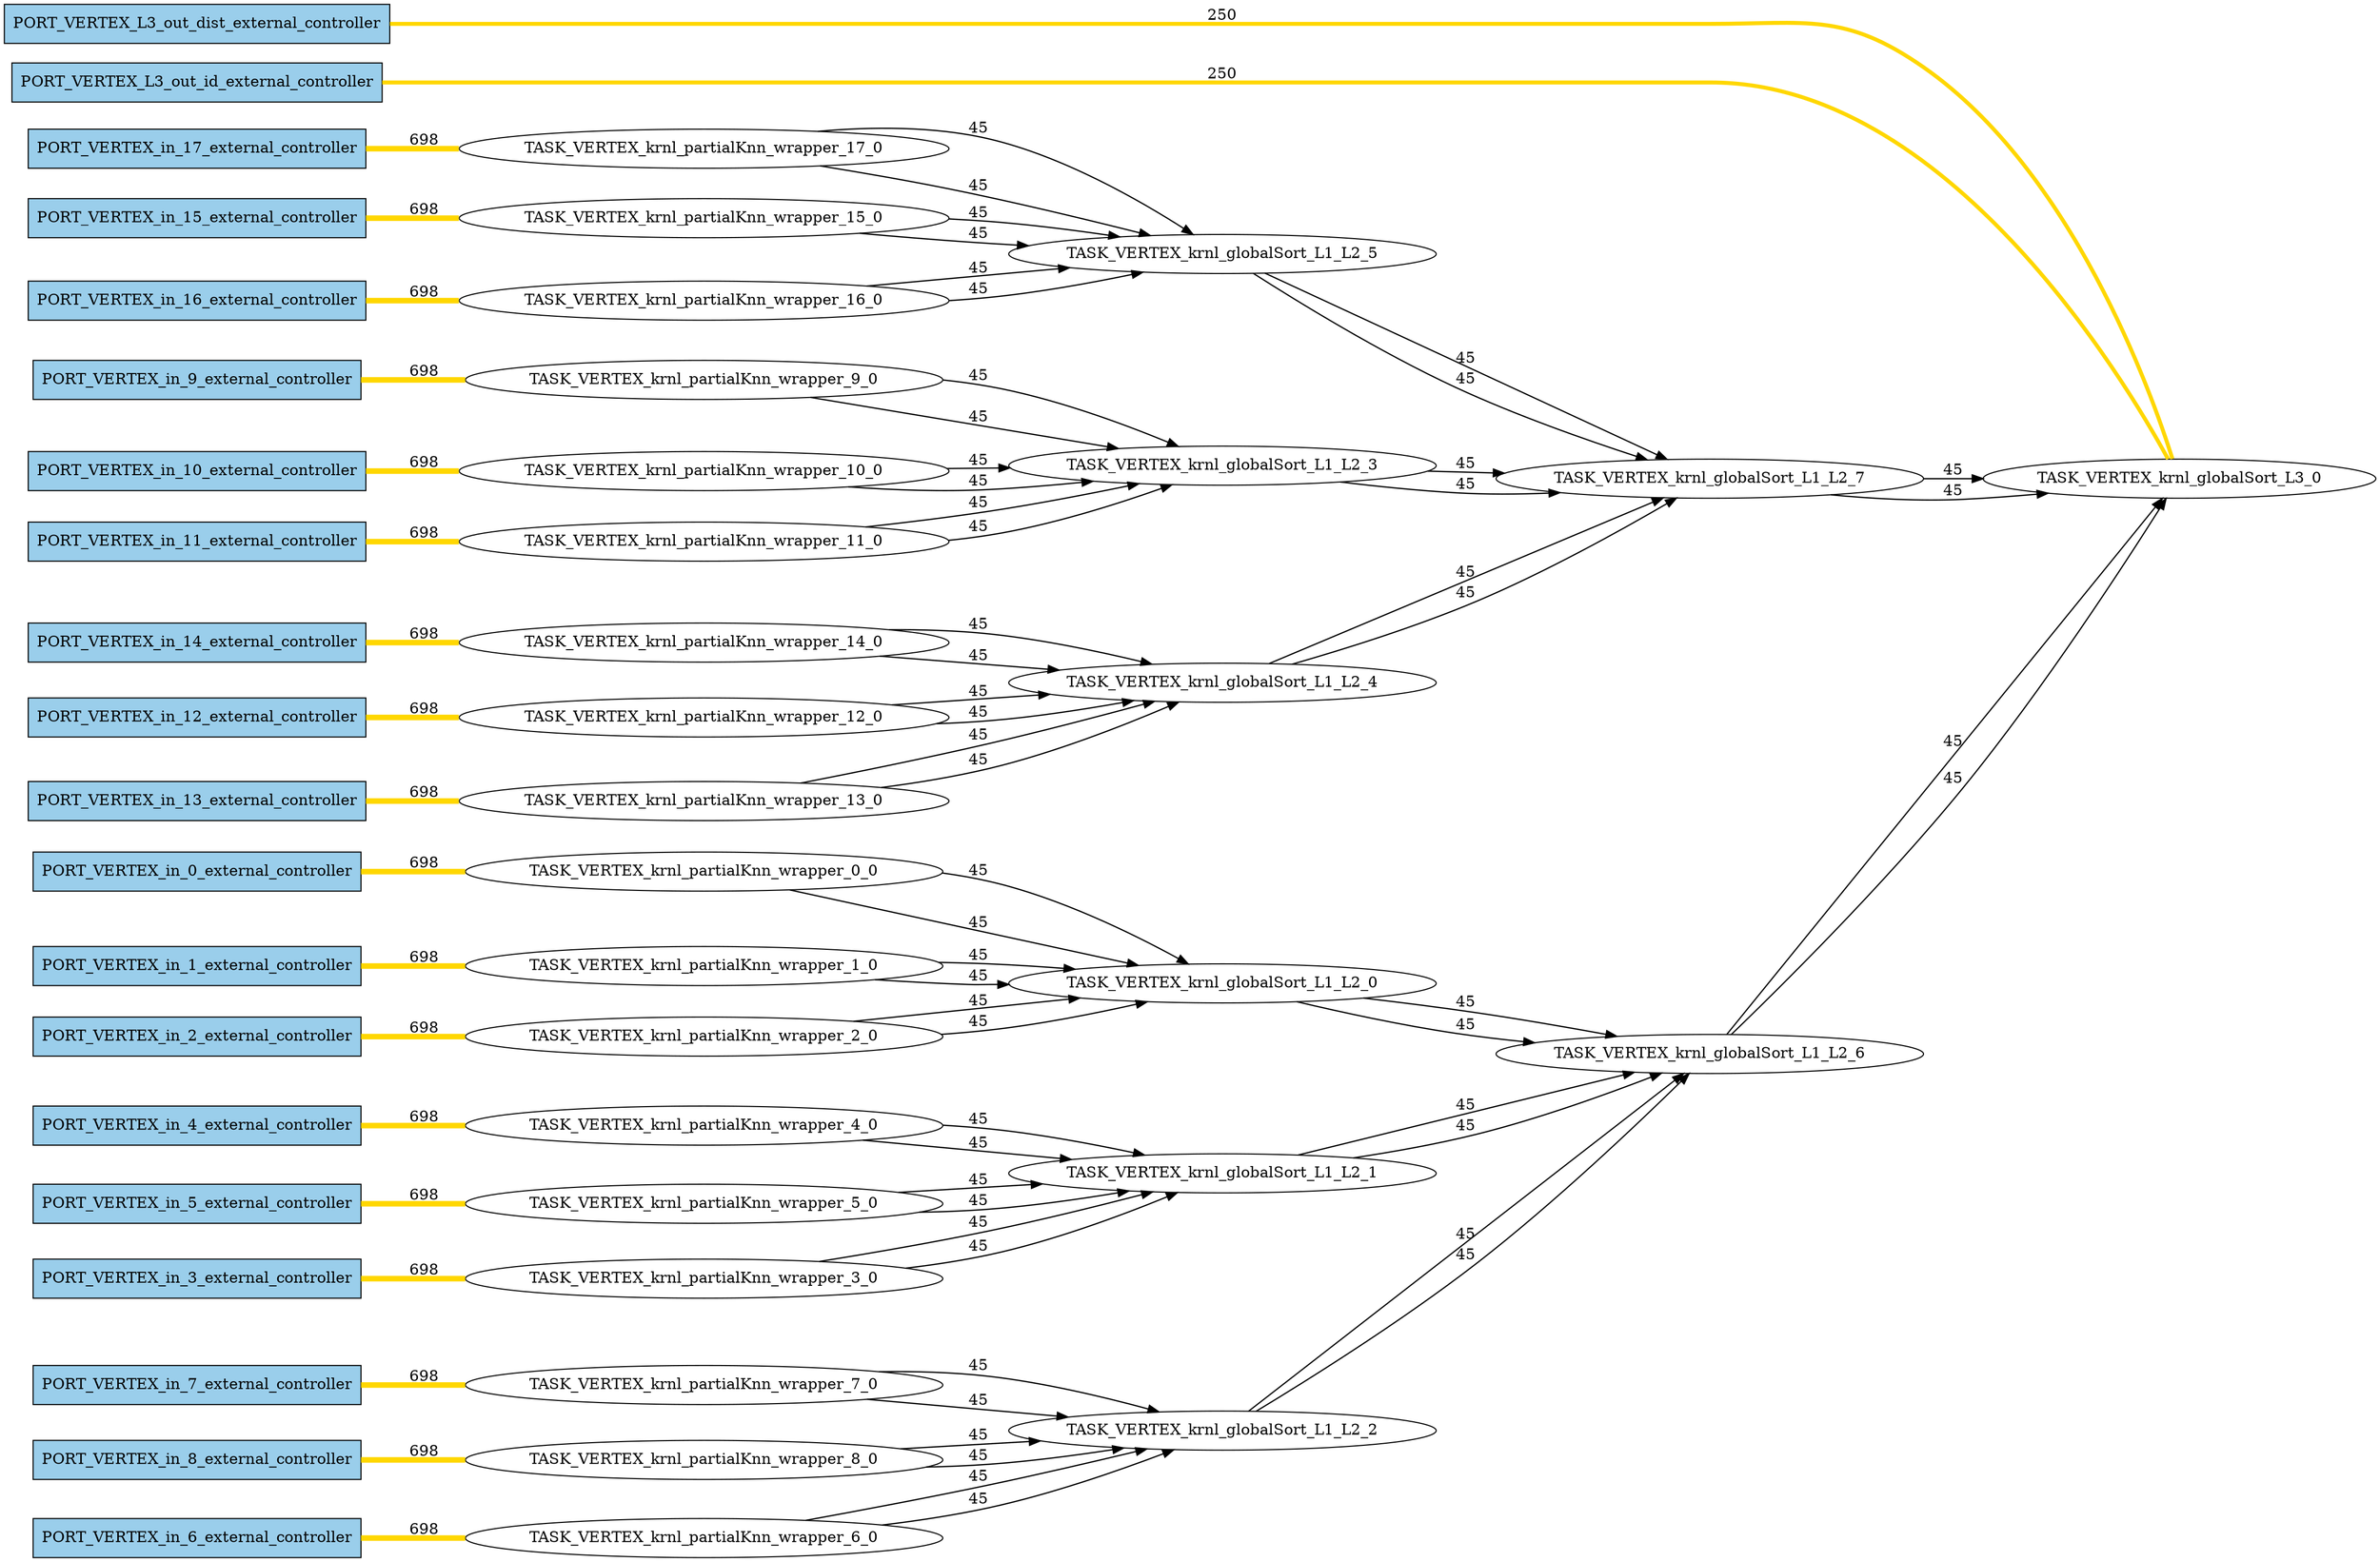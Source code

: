 digraph {
  rankdir="LR";
  {
    rank = same;
    "PORT_VERTEX_in_0_external_controller" [style=filled, shape=rectangular, fillcolor="#9ACEEB"]
    "PORT_VERTEX_in_1_external_controller" [style=filled, shape=rectangular, fillcolor="#9ACEEB"]
    "PORT_VERTEX_in_2_external_controller" [style=filled, shape=rectangular, fillcolor="#9ACEEB"]
    "PORT_VERTEX_in_3_external_controller" [style=filled, shape=rectangular, fillcolor="#9ACEEB"]
    "PORT_VERTEX_in_4_external_controller" [style=filled, shape=rectangular, fillcolor="#9ACEEB"]
    "PORT_VERTEX_in_5_external_controller" [style=filled, shape=rectangular, fillcolor="#9ACEEB"]
    "PORT_VERTEX_in_6_external_controller" [style=filled, shape=rectangular, fillcolor="#9ACEEB"]
    "PORT_VERTEX_in_7_external_controller" [style=filled, shape=rectangular, fillcolor="#9ACEEB"]
    "PORT_VERTEX_in_8_external_controller" [style=filled, shape=rectangular, fillcolor="#9ACEEB"]
    "PORT_VERTEX_in_9_external_controller" [style=filled, shape=rectangular, fillcolor="#9ACEEB"]
    "PORT_VERTEX_in_10_external_controller" [style=filled, shape=rectangular, fillcolor="#9ACEEB"]
    "PORT_VERTEX_in_11_external_controller" [style=filled, shape=rectangular, fillcolor="#9ACEEB"]
    "PORT_VERTEX_in_12_external_controller" [style=filled, shape=rectangular, fillcolor="#9ACEEB"]
    "PORT_VERTEX_in_13_external_controller" [style=filled, shape=rectangular, fillcolor="#9ACEEB"]
    "PORT_VERTEX_in_14_external_controller" [style=filled, shape=rectangular, fillcolor="#9ACEEB"]
    "PORT_VERTEX_in_15_external_controller" [style=filled, shape=rectangular, fillcolor="#9ACEEB"]
    "PORT_VERTEX_in_16_external_controller" [style=filled, shape=rectangular, fillcolor="#9ACEEB"]
    "PORT_VERTEX_in_17_external_controller" [style=filled, shape=rectangular, fillcolor="#9ACEEB"]
    "PORT_VERTEX_L3_out_dist_external_controller" [style=filled, shape=rectangular, fillcolor="#9ACEEB"]
    "PORT_VERTEX_L3_out_id_external_controller" [style=filled, shape=rectangular, fillcolor="#9ACEEB"]
  }

  "TASK_VERTEX_krnl_globalSort_L1_L2_0" -> "TASK_VERTEX_krnl_globalSort_L1_L2_6" [penwidth=1.1699250014423124, label=45]
  "TASK_VERTEX_krnl_globalSort_L1_L2_1" -> "TASK_VERTEX_krnl_globalSort_L1_L2_6" [penwidth=1.1699250014423124, label=45]
  "TASK_VERTEX_krnl_globalSort_L1_L2_2" -> "TASK_VERTEX_krnl_globalSort_L1_L2_6" [penwidth=1.1699250014423124, label=45]
  "TASK_VERTEX_krnl_globalSort_L1_L2_3" -> "TASK_VERTEX_krnl_globalSort_L1_L2_7" [penwidth=1.1699250014423124, label=45]
  "TASK_VERTEX_krnl_globalSort_L1_L2_4" -> "TASK_VERTEX_krnl_globalSort_L1_L2_7" [penwidth=1.1699250014423124, label=45]
  "TASK_VERTEX_krnl_globalSort_L1_L2_5" -> "TASK_VERTEX_krnl_globalSort_L1_L2_7" [penwidth=1.1699250014423124, label=45]
  "TASK_VERTEX_krnl_globalSort_L1_L2_0" -> "TASK_VERTEX_krnl_globalSort_L1_L2_6" [penwidth=1.1699250014423124, label=45]
  "TASK_VERTEX_krnl_globalSort_L1_L2_1" -> "TASK_VERTEX_krnl_globalSort_L1_L2_6" [penwidth=1.1699250014423124, label=45]
  "TASK_VERTEX_krnl_globalSort_L1_L2_2" -> "TASK_VERTEX_krnl_globalSort_L1_L2_6" [penwidth=1.1699250014423124, label=45]
  "TASK_VERTEX_krnl_globalSort_L1_L2_3" -> "TASK_VERTEX_krnl_globalSort_L1_L2_7" [penwidth=1.1699250014423124, label=45]
  "TASK_VERTEX_krnl_globalSort_L1_L2_4" -> "TASK_VERTEX_krnl_globalSort_L1_L2_7" [penwidth=1.1699250014423124, label=45]
  "TASK_VERTEX_krnl_globalSort_L1_L2_5" -> "TASK_VERTEX_krnl_globalSort_L1_L2_7" [penwidth=1.1699250014423124, label=45]
  "TASK_VERTEX_krnl_globalSort_L1_L2_6" -> "TASK_VERTEX_krnl_globalSort_L3_0" [penwidth=1.1699250014423124, label=45]
  "TASK_VERTEX_krnl_globalSort_L1_L2_7" -> "TASK_VERTEX_krnl_globalSort_L3_0" [penwidth=1.1699250014423124, label=45]
  "TASK_VERTEX_krnl_globalSort_L1_L2_6" -> "TASK_VERTEX_krnl_globalSort_L3_0" [penwidth=1.1699250014423124, label=45]
  "TASK_VERTEX_krnl_globalSort_L1_L2_7" -> "TASK_VERTEX_krnl_globalSort_L3_0" [penwidth=1.1699250014423124, label=45]
  "TASK_VERTEX_krnl_partialKnn_wrapper_0_0" -> "TASK_VERTEX_krnl_globalSort_L1_L2_0" [penwidth=1.1699250014423124, label=45]
  "TASK_VERTEX_krnl_partialKnn_wrapper_10_0" -> "TASK_VERTEX_krnl_globalSort_L1_L2_3" [penwidth=1.1699250014423124, label=45]
  "TASK_VERTEX_krnl_partialKnn_wrapper_11_0" -> "TASK_VERTEX_krnl_globalSort_L1_L2_3" [penwidth=1.1699250014423124, label=45]
  "TASK_VERTEX_krnl_partialKnn_wrapper_12_0" -> "TASK_VERTEX_krnl_globalSort_L1_L2_4" [penwidth=1.1699250014423124, label=45]
  "TASK_VERTEX_krnl_partialKnn_wrapper_13_0" -> "TASK_VERTEX_krnl_globalSort_L1_L2_4" [penwidth=1.1699250014423124, label=45]
  "TASK_VERTEX_krnl_partialKnn_wrapper_14_0" -> "TASK_VERTEX_krnl_globalSort_L1_L2_4" [penwidth=1.1699250014423124, label=45]
  "TASK_VERTEX_krnl_partialKnn_wrapper_15_0" -> "TASK_VERTEX_krnl_globalSort_L1_L2_5" [penwidth=1.1699250014423124, label=45]
  "TASK_VERTEX_krnl_partialKnn_wrapper_16_0" -> "TASK_VERTEX_krnl_globalSort_L1_L2_5" [penwidth=1.1699250014423124, label=45]
  "TASK_VERTEX_krnl_partialKnn_wrapper_17_0" -> "TASK_VERTEX_krnl_globalSort_L1_L2_5" [penwidth=1.1699250014423124, label=45]
  "TASK_VERTEX_krnl_partialKnn_wrapper_1_0" -> "TASK_VERTEX_krnl_globalSort_L1_L2_0" [penwidth=1.1699250014423124, label=45]
  "TASK_VERTEX_krnl_partialKnn_wrapper_2_0" -> "TASK_VERTEX_krnl_globalSort_L1_L2_0" [penwidth=1.1699250014423124, label=45]
  "TASK_VERTEX_krnl_partialKnn_wrapper_3_0" -> "TASK_VERTEX_krnl_globalSort_L1_L2_1" [penwidth=1.1699250014423124, label=45]
  "TASK_VERTEX_krnl_partialKnn_wrapper_4_0" -> "TASK_VERTEX_krnl_globalSort_L1_L2_1" [penwidth=1.1699250014423124, label=45]
  "TASK_VERTEX_krnl_partialKnn_wrapper_5_0" -> "TASK_VERTEX_krnl_globalSort_L1_L2_1" [penwidth=1.1699250014423124, label=45]
  "TASK_VERTEX_krnl_partialKnn_wrapper_6_0" -> "TASK_VERTEX_krnl_globalSort_L1_L2_2" [penwidth=1.1699250014423124, label=45]
  "TASK_VERTEX_krnl_partialKnn_wrapper_7_0" -> "TASK_VERTEX_krnl_globalSort_L1_L2_2" [penwidth=1.1699250014423124, label=45]
  "TASK_VERTEX_krnl_partialKnn_wrapper_8_0" -> "TASK_VERTEX_krnl_globalSort_L1_L2_2" [penwidth=1.1699250014423124, label=45]
  "TASK_VERTEX_krnl_partialKnn_wrapper_9_0" -> "TASK_VERTEX_krnl_globalSort_L1_L2_3" [penwidth=1.1699250014423124, label=45]
  "TASK_VERTEX_krnl_partialKnn_wrapper_0_0" -> "TASK_VERTEX_krnl_globalSort_L1_L2_0" [penwidth=1.1699250014423124, label=45]
  "TASK_VERTEX_krnl_partialKnn_wrapper_10_0" -> "TASK_VERTEX_krnl_globalSort_L1_L2_3" [penwidth=1.1699250014423124, label=45]
  "TASK_VERTEX_krnl_partialKnn_wrapper_11_0" -> "TASK_VERTEX_krnl_globalSort_L1_L2_3" [penwidth=1.1699250014423124, label=45]
  "TASK_VERTEX_krnl_partialKnn_wrapper_12_0" -> "TASK_VERTEX_krnl_globalSort_L1_L2_4" [penwidth=1.1699250014423124, label=45]
  "TASK_VERTEX_krnl_partialKnn_wrapper_13_0" -> "TASK_VERTEX_krnl_globalSort_L1_L2_4" [penwidth=1.1699250014423124, label=45]
  "TASK_VERTEX_krnl_partialKnn_wrapper_14_0" -> "TASK_VERTEX_krnl_globalSort_L1_L2_4" [penwidth=1.1699250014423124, label=45]
  "TASK_VERTEX_krnl_partialKnn_wrapper_15_0" -> "TASK_VERTEX_krnl_globalSort_L1_L2_5" [penwidth=1.1699250014423124, label=45]
  "TASK_VERTEX_krnl_partialKnn_wrapper_16_0" -> "TASK_VERTEX_krnl_globalSort_L1_L2_5" [penwidth=1.1699250014423124, label=45]
  "TASK_VERTEX_krnl_partialKnn_wrapper_17_0" -> "TASK_VERTEX_krnl_globalSort_L1_L2_5" [penwidth=1.1699250014423124, label=45]
  "TASK_VERTEX_krnl_partialKnn_wrapper_1_0" -> "TASK_VERTEX_krnl_globalSort_L1_L2_0" [penwidth=1.1699250014423124, label=45]
  "TASK_VERTEX_krnl_partialKnn_wrapper_2_0" -> "TASK_VERTEX_krnl_globalSort_L1_L2_0" [penwidth=1.1699250014423124, label=45]
  "TASK_VERTEX_krnl_partialKnn_wrapper_3_0" -> "TASK_VERTEX_krnl_globalSort_L1_L2_1" [penwidth=1.1699250014423124, label=45]
  "TASK_VERTEX_krnl_partialKnn_wrapper_4_0" -> "TASK_VERTEX_krnl_globalSort_L1_L2_1" [penwidth=1.1699250014423124, label=45]
  "TASK_VERTEX_krnl_partialKnn_wrapper_5_0" -> "TASK_VERTEX_krnl_globalSort_L1_L2_1" [penwidth=1.1699250014423124, label=45]
  "TASK_VERTEX_krnl_partialKnn_wrapper_6_0" -> "TASK_VERTEX_krnl_globalSort_L1_L2_2" [penwidth=1.1699250014423124, label=45]
  "TASK_VERTEX_krnl_partialKnn_wrapper_7_0" -> "TASK_VERTEX_krnl_globalSort_L1_L2_2" [penwidth=1.1699250014423124, label=45]
  "TASK_VERTEX_krnl_partialKnn_wrapper_8_0" -> "TASK_VERTEX_krnl_globalSort_L1_L2_2" [penwidth=1.1699250014423124, label=45]
  "TASK_VERTEX_krnl_partialKnn_wrapper_9_0" -> "TASK_VERTEX_krnl_globalSort_L1_L2_3" [penwidth=1.1699250014423124, label=45]
  "PORT_VERTEX_L3_out_dist_external_controller" -> "TASK_VERTEX_krnl_globalSort_L3_0" [dir=none, penwidth=3.6438561897747253, color=gold, label=250	]
  "PORT_VERTEX_L3_out_id_external_controller" -> "TASK_VERTEX_krnl_globalSort_L3_0" [dir=none, penwidth=3.6438561897747253, color=gold, label=250	]
  "PORT_VERTEX_in_0_external_controller" -> "TASK_VERTEX_krnl_partialKnn_wrapper_0_0" [dir=none, penwidth=5.12515513132229, color=gold, label=698	]
  "PORT_VERTEX_in_1_external_controller" -> "TASK_VERTEX_krnl_partialKnn_wrapper_1_0" [dir=none, penwidth=5.12515513132229, color=gold, label=698	]
  "PORT_VERTEX_in_10_external_controller" -> "TASK_VERTEX_krnl_partialKnn_wrapper_10_0" [dir=none, penwidth=5.12515513132229, color=gold, label=698	]
  "PORT_VERTEX_in_11_external_controller" -> "TASK_VERTEX_krnl_partialKnn_wrapper_11_0" [dir=none, penwidth=5.12515513132229, color=gold, label=698	]
  "PORT_VERTEX_in_12_external_controller" -> "TASK_VERTEX_krnl_partialKnn_wrapper_12_0" [dir=none, penwidth=5.12515513132229, color=gold, label=698	]
  "PORT_VERTEX_in_13_external_controller" -> "TASK_VERTEX_krnl_partialKnn_wrapper_13_0" [dir=none, penwidth=5.12515513132229, color=gold, label=698	]
  "PORT_VERTEX_in_14_external_controller" -> "TASK_VERTEX_krnl_partialKnn_wrapper_14_0" [dir=none, penwidth=5.12515513132229, color=gold, label=698	]
  "PORT_VERTEX_in_15_external_controller" -> "TASK_VERTEX_krnl_partialKnn_wrapper_15_0" [dir=none, penwidth=5.12515513132229, color=gold, label=698	]
  "PORT_VERTEX_in_16_external_controller" -> "TASK_VERTEX_krnl_partialKnn_wrapper_16_0" [dir=none, penwidth=5.12515513132229, color=gold, label=698	]
  "PORT_VERTEX_in_17_external_controller" -> "TASK_VERTEX_krnl_partialKnn_wrapper_17_0" [dir=none, penwidth=5.12515513132229, color=gold, label=698	]
  "PORT_VERTEX_in_2_external_controller" -> "TASK_VERTEX_krnl_partialKnn_wrapper_2_0" [dir=none, penwidth=5.12515513132229, color=gold, label=698	]
  "PORT_VERTEX_in_3_external_controller" -> "TASK_VERTEX_krnl_partialKnn_wrapper_3_0" [dir=none, penwidth=5.12515513132229, color=gold, label=698	]
  "PORT_VERTEX_in_4_external_controller" -> "TASK_VERTEX_krnl_partialKnn_wrapper_4_0" [dir=none, penwidth=5.12515513132229, color=gold, label=698	]
  "PORT_VERTEX_in_5_external_controller" -> "TASK_VERTEX_krnl_partialKnn_wrapper_5_0" [dir=none, penwidth=5.12515513132229, color=gold, label=698	]
  "PORT_VERTEX_in_6_external_controller" -> "TASK_VERTEX_krnl_partialKnn_wrapper_6_0" [dir=none, penwidth=5.12515513132229, color=gold, label=698	]
  "PORT_VERTEX_in_7_external_controller" -> "TASK_VERTEX_krnl_partialKnn_wrapper_7_0" [dir=none, penwidth=5.12515513132229, color=gold, label=698	]
  "PORT_VERTEX_in_8_external_controller" -> "TASK_VERTEX_krnl_partialKnn_wrapper_8_0" [dir=none, penwidth=5.12515513132229, color=gold, label=698	]
  "PORT_VERTEX_in_9_external_controller" -> "TASK_VERTEX_krnl_partialKnn_wrapper_9_0" [dir=none, penwidth=5.12515513132229, color=gold, label=698	]


}
